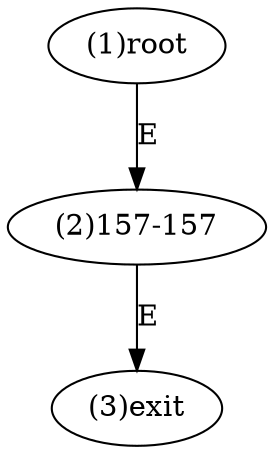 digraph "" { 
1[ label="(1)root"];
2[ label="(2)157-157"];
3[ label="(3)exit"];
1->2[ label="E"];
2->3[ label="E"];
}